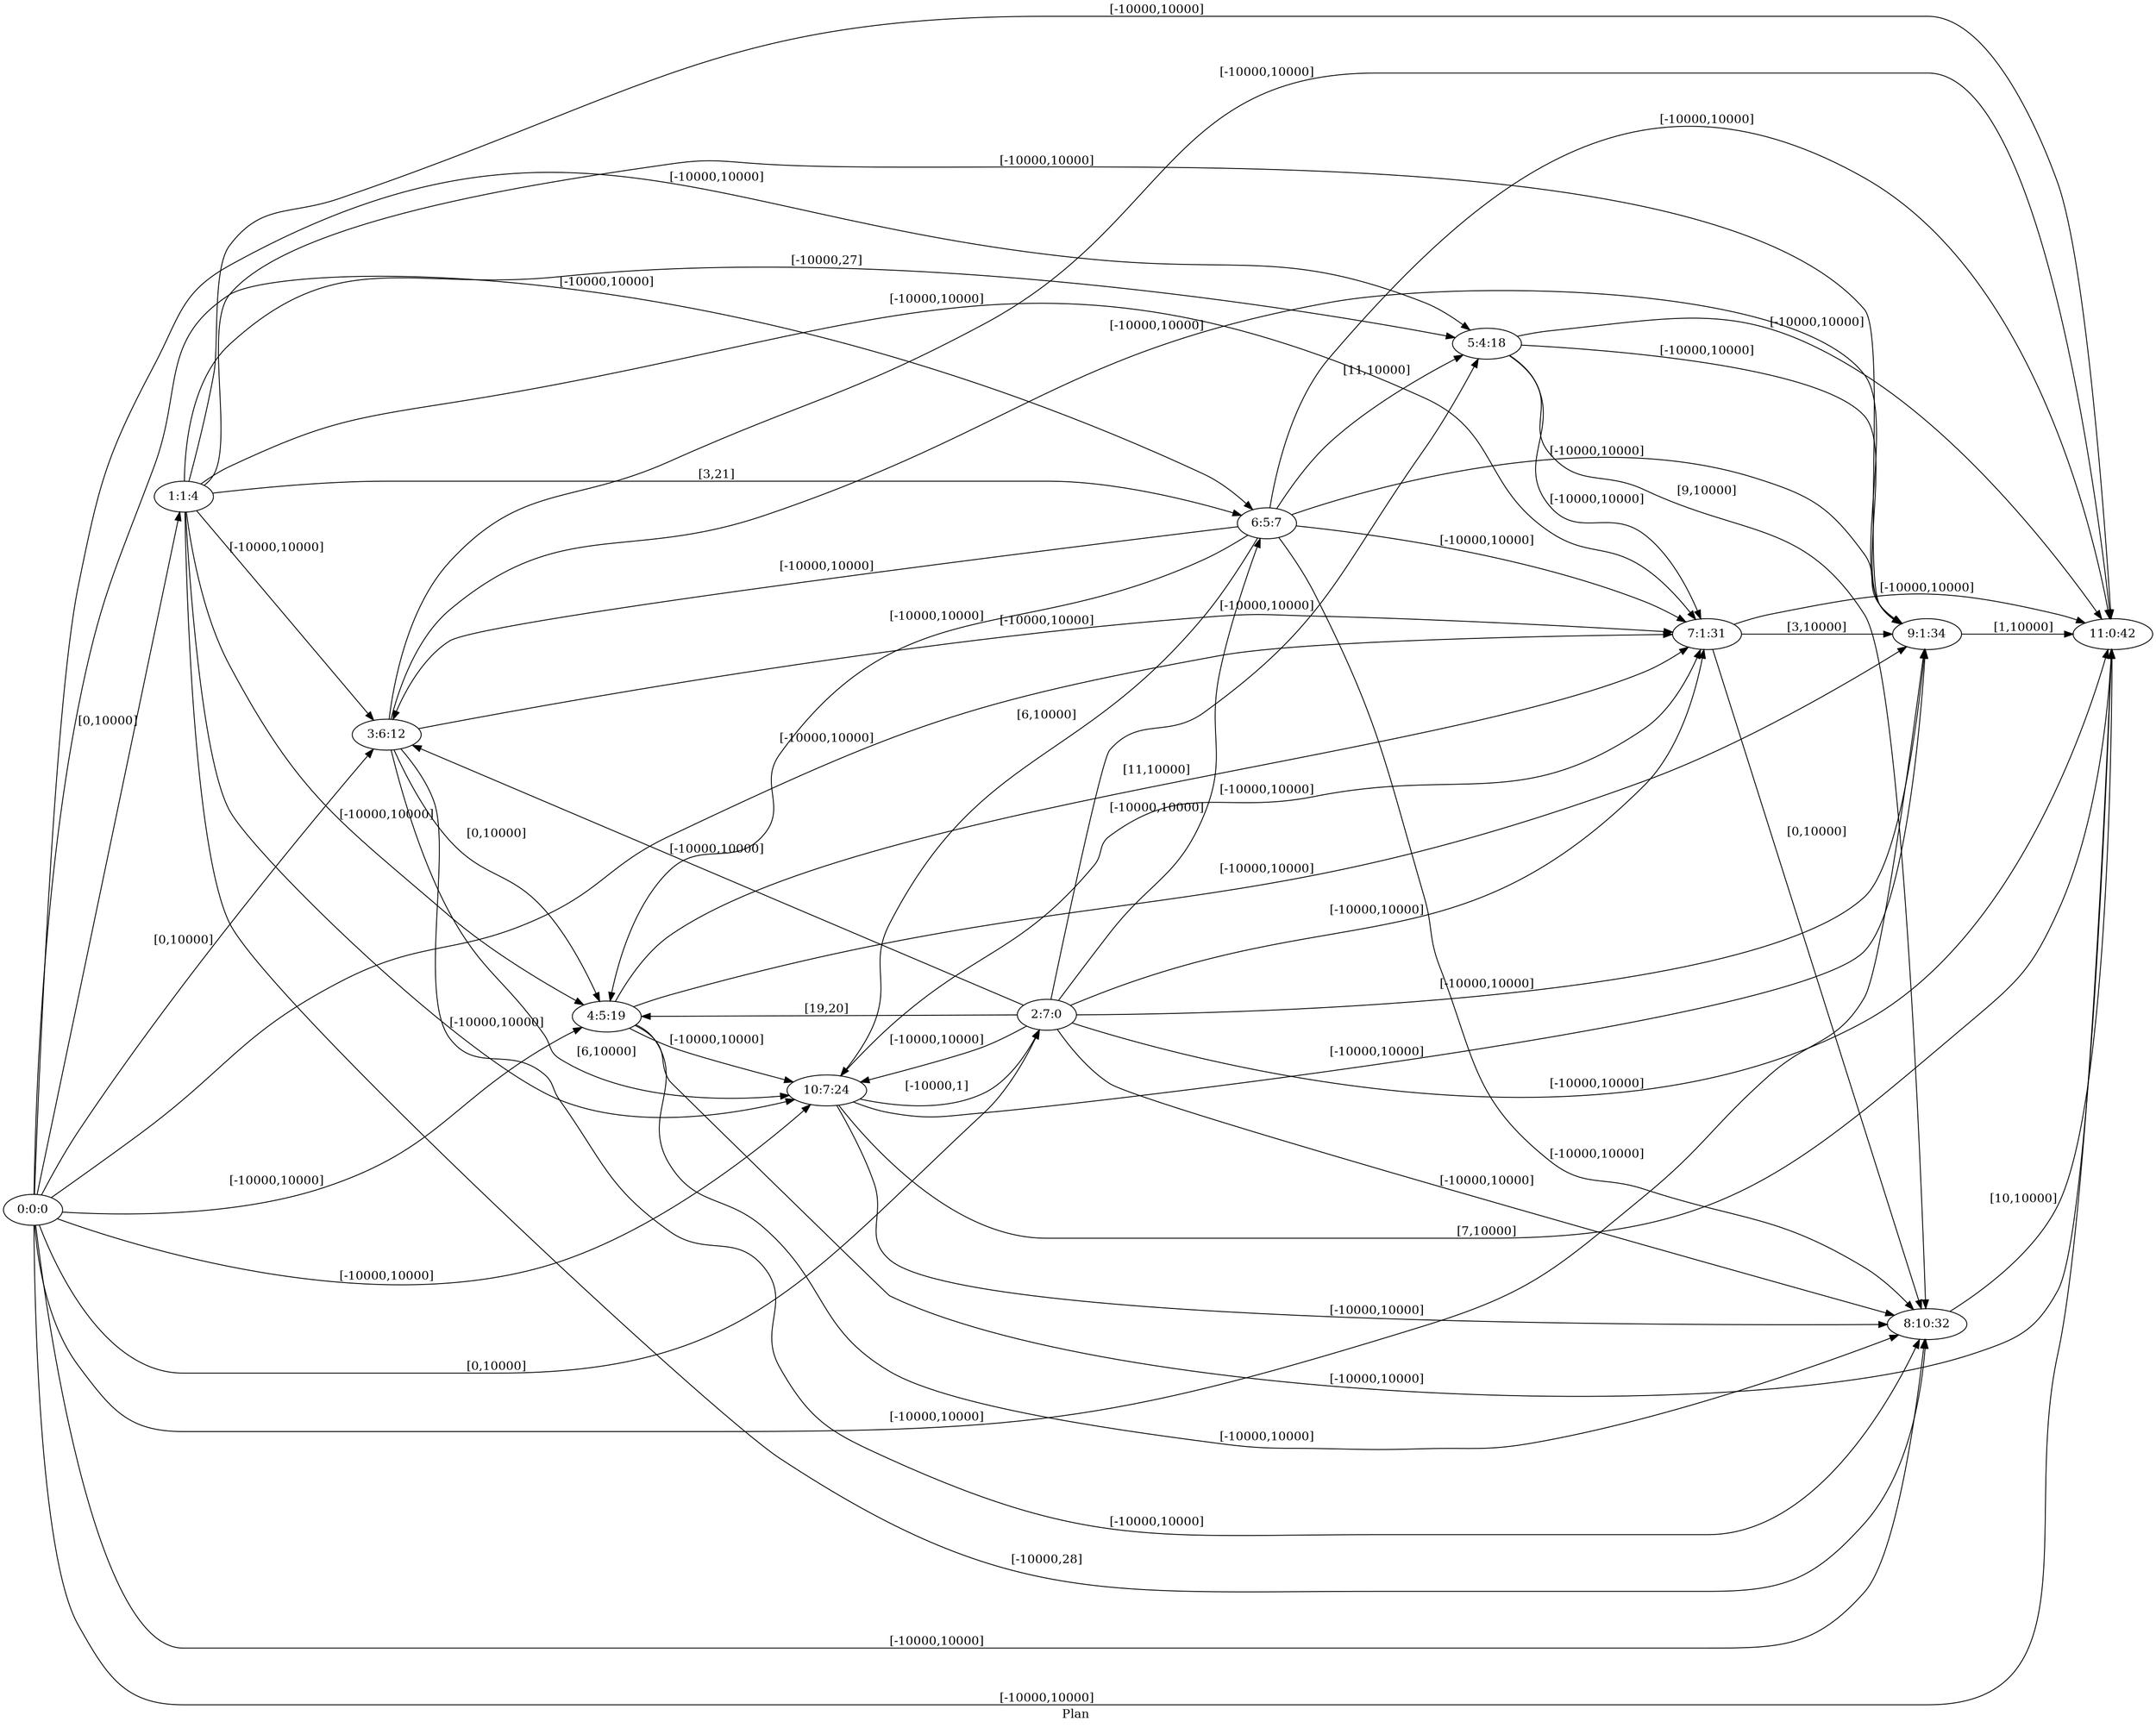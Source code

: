 digraph G {
 rankdir = LR;
 nodesep = .45; 
 size = 30;
label="Plan ";
 fldt = 0.331852;
"0:0:0"->"1:1:4"[ label = "[0,10000]"];
"0:0:0"->"2:7:0"[ label = "[0,10000]"];
"0:0:0"->"3:6:12"[ label = "[0,10000]"];
"0:0:0"->"4:5:19"[ label = "[-10000,10000]"];
"0:0:0"->"5:4:18"[ label = "[-10000,10000]"];
"0:0:0"->"6:5:7"[ label = "[-10000,10000]"];
"0:0:0"->"7:1:31"[ label = "[-10000,10000]"];
"0:0:0"->"8:10:32"[ label = "[-10000,10000]"];
"0:0:0"->"9:1:34"[ label = "[-10000,10000]"];
"0:0:0"->"10:7:24"[ label = "[-10000,10000]"];
"0:0:0"->"11:0:42"[ label = "[-10000,10000]"];
"1:1:4"->"3:6:12"[ label = "[-10000,10000]"];
"1:1:4"->"4:5:19"[ label = "[-10000,10000]"];
"1:1:4"->"5:4:18"[ label = "[-10000,27]"];
"1:1:4"->"6:5:7"[ label = "[3,21]"];
"1:1:4"->"7:1:31"[ label = "[-10000,10000]"];
"1:1:4"->"8:10:32"[ label = "[-10000,28]"];
"1:1:4"->"9:1:34"[ label = "[-10000,10000]"];
"1:1:4"->"10:7:24"[ label = "[-10000,10000]"];
"1:1:4"->"11:0:42"[ label = "[-10000,10000]"];
"2:7:0"->"3:6:12"[ label = "[-10000,10000]"];
"2:7:0"->"4:5:19"[ label = "[19,20]"];
"2:7:0"->"5:4:18"[ label = "[-10000,10000]"];
"2:7:0"->"6:5:7"[ label = "[-10000,10000]"];
"2:7:0"->"7:1:31"[ label = "[-10000,10000]"];
"2:7:0"->"8:10:32"[ label = "[-10000,10000]"];
"2:7:0"->"9:1:34"[ label = "[-10000,10000]"];
"2:7:0"->"10:7:24"[ label = "[-10000,10000]"];
"2:7:0"->"11:0:42"[ label = "[-10000,10000]"];
"3:6:12"->"4:5:19"[ label = "[0,10000]"];
"3:6:12"->"7:1:31"[ label = "[-10000,10000]"];
"3:6:12"->"8:10:32"[ label = "[-10000,10000]"];
"3:6:12"->"9:1:34"[ label = "[-10000,10000]"];
"3:6:12"->"10:7:24"[ label = "[6,10000]"];
"3:6:12"->"11:0:42"[ label = "[-10000,10000]"];
"4:5:19"->"7:1:31"[ label = "[11,10000]"];
"4:5:19"->"8:10:32"[ label = "[-10000,10000]"];
"4:5:19"->"9:1:34"[ label = "[-10000,10000]"];
"4:5:19"->"10:7:24"[ label = "[-10000,10000]"];
"4:5:19"->"11:0:42"[ label = "[-10000,10000]"];
"5:4:18"->"7:1:31"[ label = "[-10000,10000]"];
"5:4:18"->"8:10:32"[ label = "[9,10000]"];
"5:4:18"->"9:1:34"[ label = "[-10000,10000]"];
"5:4:18"->"11:0:42"[ label = "[-10000,10000]"];
"6:5:7"->"3:6:12"[ label = "[-10000,10000]"];
"6:5:7"->"4:5:19"[ label = "[-10000,10000]"];
"6:5:7"->"5:4:18"[ label = "[11,10000]"];
"6:5:7"->"7:1:31"[ label = "[-10000,10000]"];
"6:5:7"->"8:10:32"[ label = "[-10000,10000]"];
"6:5:7"->"9:1:34"[ label = "[-10000,10000]"];
"6:5:7"->"10:7:24"[ label = "[6,10000]"];
"6:5:7"->"11:0:42"[ label = "[-10000,10000]"];
"7:1:31"->"8:10:32"[ label = "[0,10000]"];
"7:1:31"->"9:1:34"[ label = "[3,10000]"];
"7:1:31"->"11:0:42"[ label = "[-10000,10000]"];
"8:10:32"->"11:0:42"[ label = "[10,10000]"];
"9:1:34"->"11:0:42"[ label = "[1,10000]"];
"10:7:24"->"2:7:0"[ label = "[-10000,1]"];
"10:7:24"->"7:1:31"[ label = "[-10000,10000]"];
"10:7:24"->"8:10:32"[ label = "[-10000,10000]"];
"10:7:24"->"9:1:34"[ label = "[-10000,10000]"];
"10:7:24"->"11:0:42"[ label = "[7,10000]"];
}

